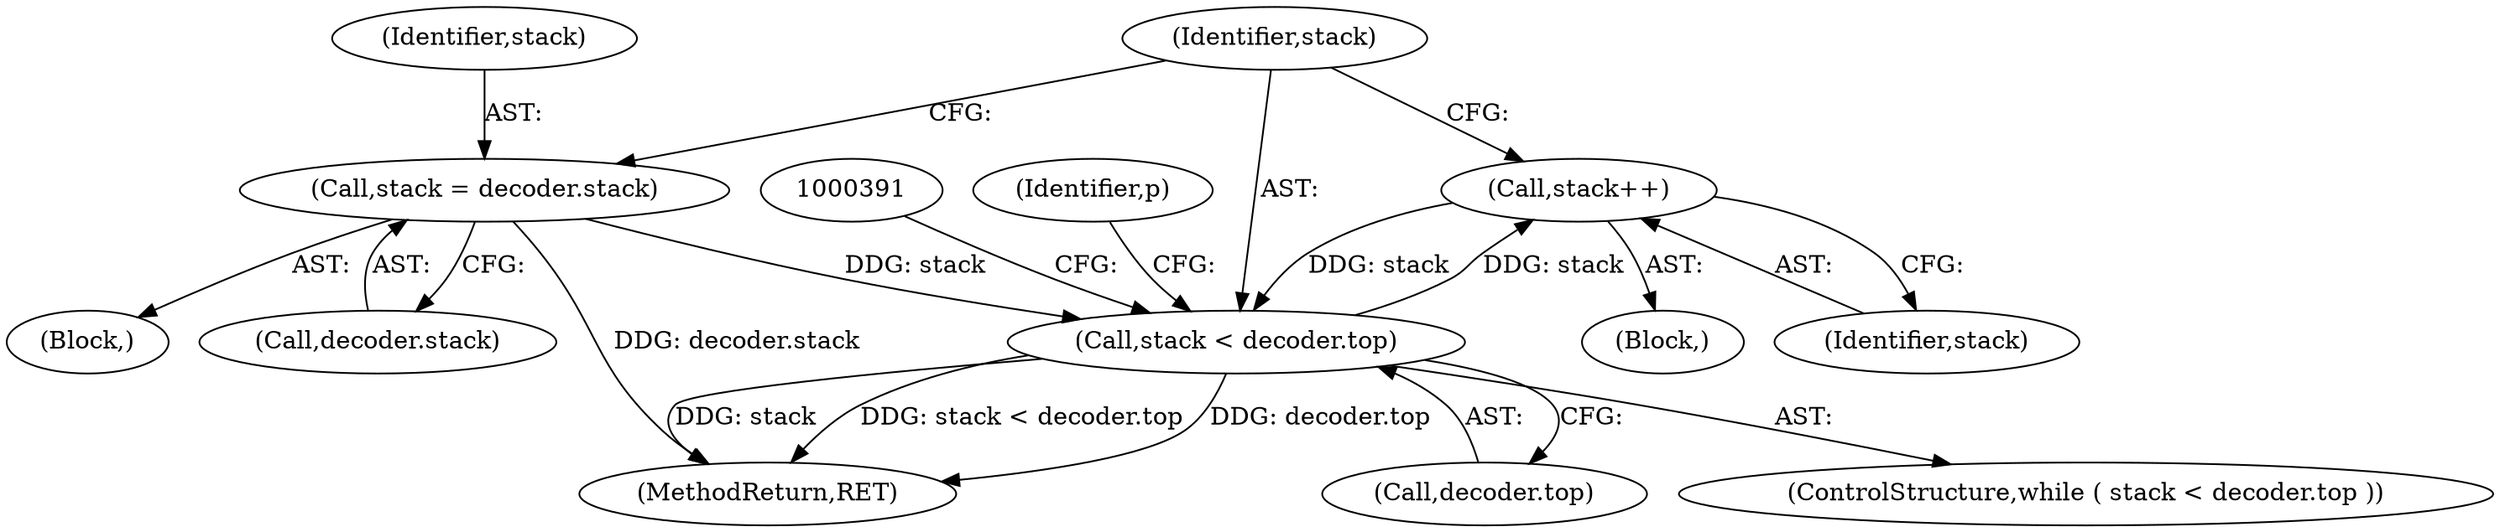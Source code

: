 digraph "0_savannah_beecf80a6deecbaf5d264d4f864451bde4fe98b8@pointer" {
"1000641" [label="(Call,stack++)"];
"1000380" [label="(Call,stack < decoder.top)"];
"1000374" [label="(Call,stack = decoder.stack)"];
"1000641" [label="(Call,stack++)"];
"1000379" [label="(ControlStructure,while ( stack < decoder.top ))"];
"1000989" [label="(Identifier,p)"];
"1000381" [label="(Identifier,stack)"];
"1000375" [label="(Identifier,stack)"];
"1000292" [label="(Block,)"];
"1000374" [label="(Call,stack = decoder.stack)"];
"1000380" [label="(Call,stack < decoder.top)"];
"1000382" [label="(Call,decoder.top)"];
"1000385" [label="(Block,)"];
"1000642" [label="(Identifier,stack)"];
"1000376" [label="(Call,decoder.stack)"];
"1000641" [label="(Call,stack++)"];
"1001011" [label="(MethodReturn,RET)"];
"1000641" -> "1000385"  [label="AST: "];
"1000641" -> "1000642"  [label="CFG: "];
"1000642" -> "1000641"  [label="AST: "];
"1000381" -> "1000641"  [label="CFG: "];
"1000641" -> "1000380"  [label="DDG: stack"];
"1000380" -> "1000641"  [label="DDG: stack"];
"1000380" -> "1000379"  [label="AST: "];
"1000380" -> "1000382"  [label="CFG: "];
"1000381" -> "1000380"  [label="AST: "];
"1000382" -> "1000380"  [label="AST: "];
"1000391" -> "1000380"  [label="CFG: "];
"1000989" -> "1000380"  [label="CFG: "];
"1000380" -> "1001011"  [label="DDG: stack < decoder.top"];
"1000380" -> "1001011"  [label="DDG: decoder.top"];
"1000380" -> "1001011"  [label="DDG: stack"];
"1000374" -> "1000380"  [label="DDG: stack"];
"1000374" -> "1000292"  [label="AST: "];
"1000374" -> "1000376"  [label="CFG: "];
"1000375" -> "1000374"  [label="AST: "];
"1000376" -> "1000374"  [label="AST: "];
"1000381" -> "1000374"  [label="CFG: "];
"1000374" -> "1001011"  [label="DDG: decoder.stack"];
}
